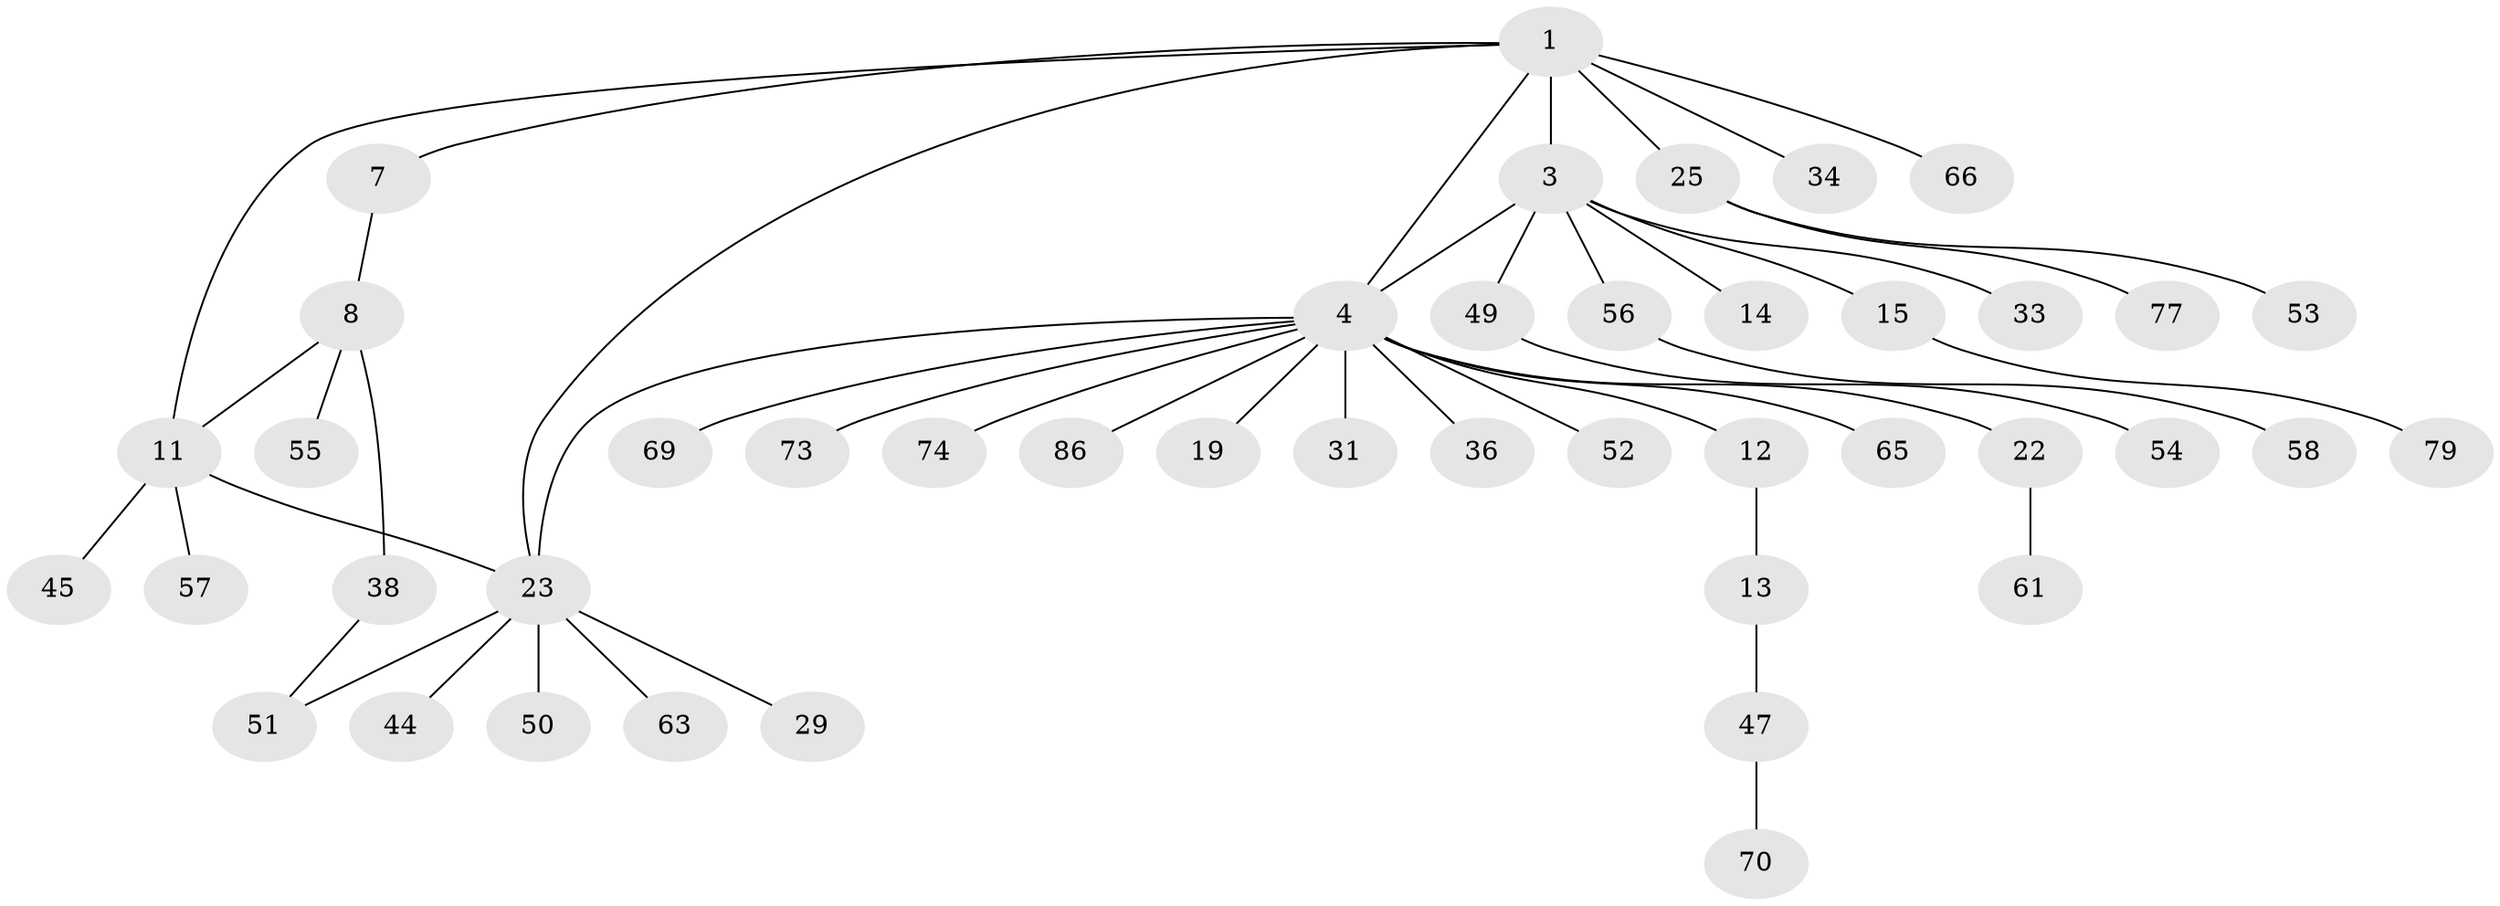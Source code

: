 // original degree distribution, {3: 0.16853932584269662, 6: 0.033707865168539325, 4: 0.033707865168539325, 5: 0.06741573033707865, 7: 0.011235955056179775, 2: 0.23595505617977527, 1: 0.449438202247191}
// Generated by graph-tools (version 1.1) at 2025/13/03/09/25 04:13:38]
// undirected, 44 vertices, 48 edges
graph export_dot {
graph [start="1"]
  node [color=gray90,style=filled];
  1 [super="+2+16"];
  3 [super="+43+10"];
  4 [super="+6+64+5"];
  7 [super="+28"];
  8 [super="+20"];
  11 [super="+17+35"];
  12;
  13;
  14 [super="+30"];
  15 [super="+24"];
  19;
  22;
  23 [super="+32+42"];
  25 [super="+48+85+72"];
  29 [super="+68"];
  31;
  33;
  34 [super="+39"];
  36 [super="+41"];
  38 [super="+81"];
  44;
  45;
  47;
  49;
  50;
  51;
  52;
  53;
  54;
  55;
  56;
  57;
  58;
  61 [super="+75+71"];
  63;
  65;
  66;
  69;
  70;
  73;
  74;
  77;
  79;
  86;
  1 -- 3 [weight=2];
  1 -- 66;
  1 -- 4;
  1 -- 23;
  1 -- 7;
  1 -- 25;
  1 -- 11;
  1 -- 34;
  3 -- 49;
  3 -- 4;
  3 -- 33;
  3 -- 56;
  3 -- 14;
  3 -- 15;
  4 -- 12;
  4 -- 74;
  4 -- 65;
  4 -- 36 [weight=2];
  4 -- 69;
  4 -- 73;
  4 -- 86;
  4 -- 31;
  4 -- 23;
  4 -- 19;
  4 -- 52;
  4 -- 22;
  7 -- 8;
  8 -- 11;
  8 -- 38;
  8 -- 55;
  11 -- 57;
  11 -- 45;
  11 -- 23;
  12 -- 13;
  13 -- 47;
  15 -- 79;
  22 -- 61;
  23 -- 29 [weight=2];
  23 -- 50;
  23 -- 51;
  23 -- 44;
  23 -- 63;
  25 -- 53;
  25 -- 77;
  38 -- 51;
  47 -- 70;
  49 -- 54;
  56 -- 58;
}

